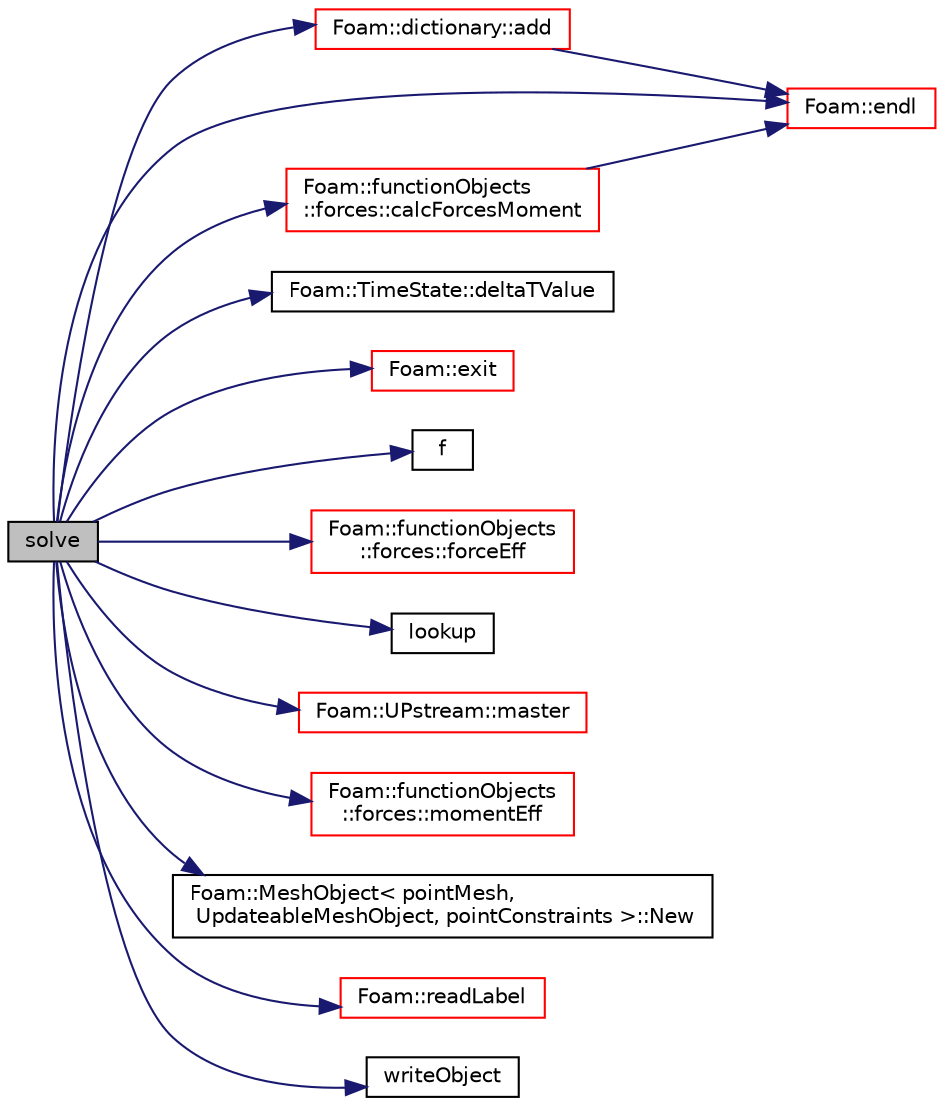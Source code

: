 digraph "solve"
{
  bgcolor="transparent";
  edge [fontname="Helvetica",fontsize="10",labelfontname="Helvetica",labelfontsize="10"];
  node [fontname="Helvetica",fontsize="10",shape=record];
  rankdir="LR";
  Node1 [label="solve",height=0.2,width=0.4,color="black", fillcolor="grey75", style="filled", fontcolor="black"];
  Node1 -> Node2 [color="midnightblue",fontsize="10",style="solid",fontname="Helvetica"];
  Node2 [label="Foam::dictionary::add",height=0.2,width=0.4,color="red",URL="$a00532.html#ac2ddcab42322c8d8af5e5830ab4d431b",tooltip="Add a new entry. "];
  Node2 -> Node3 [color="midnightblue",fontsize="10",style="solid",fontname="Helvetica"];
  Node3 [label="Foam::endl",height=0.2,width=0.4,color="red",URL="$a10936.html#a2db8fe02a0d3909e9351bb4275b23ce4",tooltip="Add newline and flush stream. "];
  Node1 -> Node4 [color="midnightblue",fontsize="10",style="solid",fontname="Helvetica"];
  Node4 [label="Foam::functionObjects\l::forces::calcForcesMoment",height=0.2,width=0.4,color="red",URL="$a00871.html#a71e93fd80e1ccacbf30c602b4ea11abc",tooltip="Calculate the forces and moments. "];
  Node4 -> Node3 [color="midnightblue",fontsize="10",style="solid",fontname="Helvetica"];
  Node1 -> Node5 [color="midnightblue",fontsize="10",style="solid",fontname="Helvetica"];
  Node5 [label="Foam::TimeState::deltaTValue",height=0.2,width=0.4,color="black",URL="$a02708.html#a1508533903ff59ee99b4f85c41bb6ad5",tooltip="Return time step value. "];
  Node1 -> Node3 [color="midnightblue",fontsize="10",style="solid",fontname="Helvetica"];
  Node1 -> Node6 [color="midnightblue",fontsize="10",style="solid",fontname="Helvetica"];
  Node6 [label="Foam::exit",height=0.2,width=0.4,color="red",URL="$a10936.html#a06ca7250d8e89caf05243ec094843642"];
  Node1 -> Node7 [color="midnightblue",fontsize="10",style="solid",fontname="Helvetica"];
  Node7 [label="f",height=0.2,width=0.4,color="black",URL="$a04068.html#a888be93833ac7a23170555c69c690288"];
  Node1 -> Node8 [color="midnightblue",fontsize="10",style="solid",fontname="Helvetica"];
  Node8 [label="Foam::functionObjects\l::forces::forceEff",height=0.2,width=0.4,color="red",URL="$a00871.html#af170c7909515ab24efc4a20c1f0e2d71",tooltip="Return the total force. "];
  Node1 -> Node9 [color="midnightblue",fontsize="10",style="solid",fontname="Helvetica"];
  Node9 [label="lookup",height=0.2,width=0.4,color="black",URL="$a04022.html#aa12e10d2264a98b7f09469676a073768"];
  Node1 -> Node10 [color="midnightblue",fontsize="10",style="solid",fontname="Helvetica"];
  Node10 [label="Foam::UPstream::master",height=0.2,width=0.4,color="red",URL="$a02880.html#a36af549940a0aae3733774649594489f",tooltip="Am I the master process. "];
  Node1 -> Node11 [color="midnightblue",fontsize="10",style="solid",fontname="Helvetica"];
  Node11 [label="Foam::functionObjects\l::forces::momentEff",height=0.2,width=0.4,color="red",URL="$a00871.html#aa3802c64ec82d750a047d20c26775b60",tooltip="Return the total moment. "];
  Node1 -> Node12 [color="midnightblue",fontsize="10",style="solid",fontname="Helvetica"];
  Node12 [label="Foam::MeshObject\< pointMesh,\l UpdateableMeshObject, pointConstraints \>::New",height=0.2,width=0.4,color="black",URL="$a01507.html#ab61cc2091ec1fd7e08e8948e84235a05"];
  Node1 -> Node13 [color="midnightblue",fontsize="10",style="solid",fontname="Helvetica"];
  Node13 [label="Foam::readLabel",height=0.2,width=0.4,color="red",URL="$a10936.html#abb09fbcf651d29208982dd7a601b606f"];
  Node1 -> Node14 [color="midnightblue",fontsize="10",style="solid",fontname="Helvetica"];
  Node14 [label="writeObject",height=0.2,width=0.4,color="black",URL="$a02268.html#aa4d5557147f7b9288cfbf5222d503307",tooltip="Write state using given format, version and compression. "];
}

